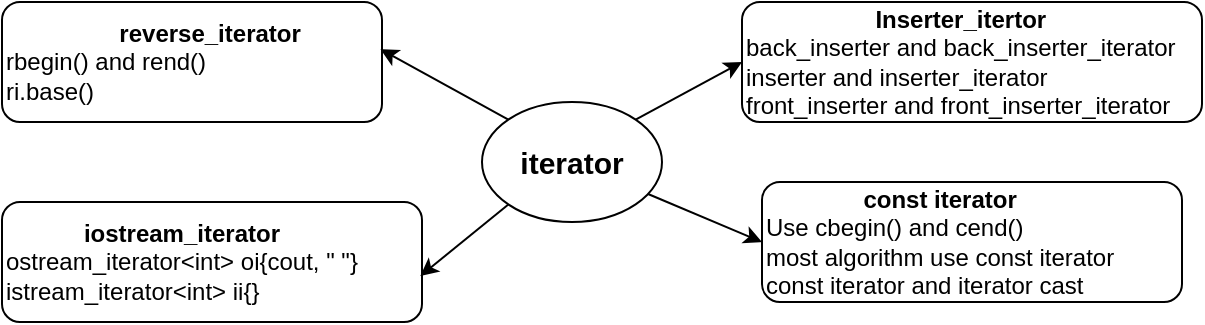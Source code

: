 <mxfile version="24.7.8">
  <diagram name="Page-1" id="lVyKhR1P6s7jJM2A0rLg">
    <mxGraphModel dx="915" dy="823" grid="1" gridSize="10" guides="1" tooltips="1" connect="1" arrows="1" fold="1" page="1" pageScale="1" pageWidth="850" pageHeight="1100" math="0" shadow="0">
      <root>
        <mxCell id="0" />
        <mxCell id="1" parent="0" />
        <mxCell id="DWqzUVBohQPq3SnWK1FW-2" value="&lt;b&gt;iterator&lt;/b&gt;" style="ellipse;whiteSpace=wrap;html=1;fontSize=15;" vertex="1" parent="1">
          <mxGeometry x="330" y="270" width="90" height="60" as="geometry" />
        </mxCell>
        <mxCell id="DWqzUVBohQPq3SnWK1FW-3" value="" style="endArrow=classic;html=1;rounded=0;exitX=1;exitY=0;exitDx=0;exitDy=0;" edge="1" parent="1" source="DWqzUVBohQPq3SnWK1FW-2">
          <mxGeometry width="50" height="50" relative="1" as="geometry">
            <mxPoint x="410" y="300" as="sourcePoint" />
            <mxPoint x="460" y="250" as="targetPoint" />
          </mxGeometry>
        </mxCell>
        <mxCell id="DWqzUVBohQPq3SnWK1FW-9" value="&lt;div style=&quot;text-align: center;&quot;&gt;&lt;b&gt;Inserter_itertor&lt;/b&gt;&lt;/div&gt;back_inserter and back_inserter_iterator&lt;div&gt;inserter and inserter_iterator&lt;/div&gt;&lt;div&gt;front_inserter and front_inserter_iterator&lt;/div&gt;" style="rounded=1;whiteSpace=wrap;html=1;align=left;" vertex="1" parent="1">
          <mxGeometry x="460" y="220" width="230" height="60" as="geometry" />
        </mxCell>
        <mxCell id="DWqzUVBohQPq3SnWK1FW-10" value="&lt;div style=&quot;text-align: center;&quot;&gt;&lt;b style=&quot;background-color: initial;&quot;&gt;const iterator&lt;/b&gt;&lt;/div&gt;&lt;div&gt;Use cbegin() and cend()&lt;/div&gt;&lt;div&gt;most algorithm use const iterator&lt;/div&gt;&lt;div&gt;const iterator and iterator cast&lt;/div&gt;" style="rounded=1;whiteSpace=wrap;html=1;align=left;" vertex="1" parent="1">
          <mxGeometry x="470" y="310" width="210" height="60" as="geometry" />
        </mxCell>
        <mxCell id="DWqzUVBohQPq3SnWK1FW-11" value="&lt;div style=&quot;text-align: center;&quot;&gt;&lt;b&gt;iostream_iterator&lt;/b&gt;&lt;/div&gt;&lt;div&gt;ostream_iterator&amp;lt;int&amp;gt; oi{cout, &quot; &quot;}&lt;/div&gt;&lt;div&gt;istream_iterator&amp;lt;int&amp;gt; ii{}&lt;/div&gt;" style="rounded=1;whiteSpace=wrap;html=1;align=left;" vertex="1" parent="1">
          <mxGeometry x="90" y="320" width="210" height="60" as="geometry" />
        </mxCell>
        <mxCell id="DWqzUVBohQPq3SnWK1FW-12" value="&lt;div style=&quot;text-align: center;&quot;&gt;&lt;b&gt;&amp;nbsp; &amp;nbsp; &amp;nbsp; &amp;nbsp; &amp;nbsp; &amp;nbsp; &amp;nbsp; &amp;nbsp; &amp;nbsp;reverse_iterator&lt;/b&gt;&lt;/div&gt;&lt;div&gt;rbegin() and rend()&lt;/div&gt;&lt;div&gt;ri.base()&lt;/div&gt;" style="rounded=1;whiteSpace=wrap;html=1;align=left;" vertex="1" parent="1">
          <mxGeometry x="90" y="220" width="190" height="60" as="geometry" />
        </mxCell>
        <mxCell id="DWqzUVBohQPq3SnWK1FW-13" value="" style="endArrow=classic;html=1;rounded=0;entryX=0;entryY=0.5;entryDx=0;entryDy=0;" edge="1" parent="1" source="DWqzUVBohQPq3SnWK1FW-2" target="DWqzUVBohQPq3SnWK1FW-10">
          <mxGeometry width="50" height="50" relative="1" as="geometry">
            <mxPoint x="417" y="289" as="sourcePoint" />
            <mxPoint x="470" y="260" as="targetPoint" />
          </mxGeometry>
        </mxCell>
        <mxCell id="DWqzUVBohQPq3SnWK1FW-14" value="" style="endArrow=classic;html=1;rounded=0;entryX=0.996;entryY=0.617;entryDx=0;entryDy=0;exitX=0;exitY=1;exitDx=0;exitDy=0;entryPerimeter=0;" edge="1" parent="1" source="DWqzUVBohQPq3SnWK1FW-2" target="DWqzUVBohQPq3SnWK1FW-11">
          <mxGeometry width="50" height="50" relative="1" as="geometry">
            <mxPoint x="423" y="326" as="sourcePoint" />
            <mxPoint x="480" y="350" as="targetPoint" />
          </mxGeometry>
        </mxCell>
        <mxCell id="DWqzUVBohQPq3SnWK1FW-15" value="" style="endArrow=classic;html=1;rounded=0;entryX=0.996;entryY=0.394;entryDx=0;entryDy=0;exitX=0;exitY=0;exitDx=0;exitDy=0;entryPerimeter=0;" edge="1" parent="1" source="DWqzUVBohQPq3SnWK1FW-2" target="DWqzUVBohQPq3SnWK1FW-12">
          <mxGeometry width="50" height="50" relative="1" as="geometry">
            <mxPoint x="353" y="331" as="sourcePoint" />
            <mxPoint x="309" y="367" as="targetPoint" />
          </mxGeometry>
        </mxCell>
      </root>
    </mxGraphModel>
  </diagram>
</mxfile>
